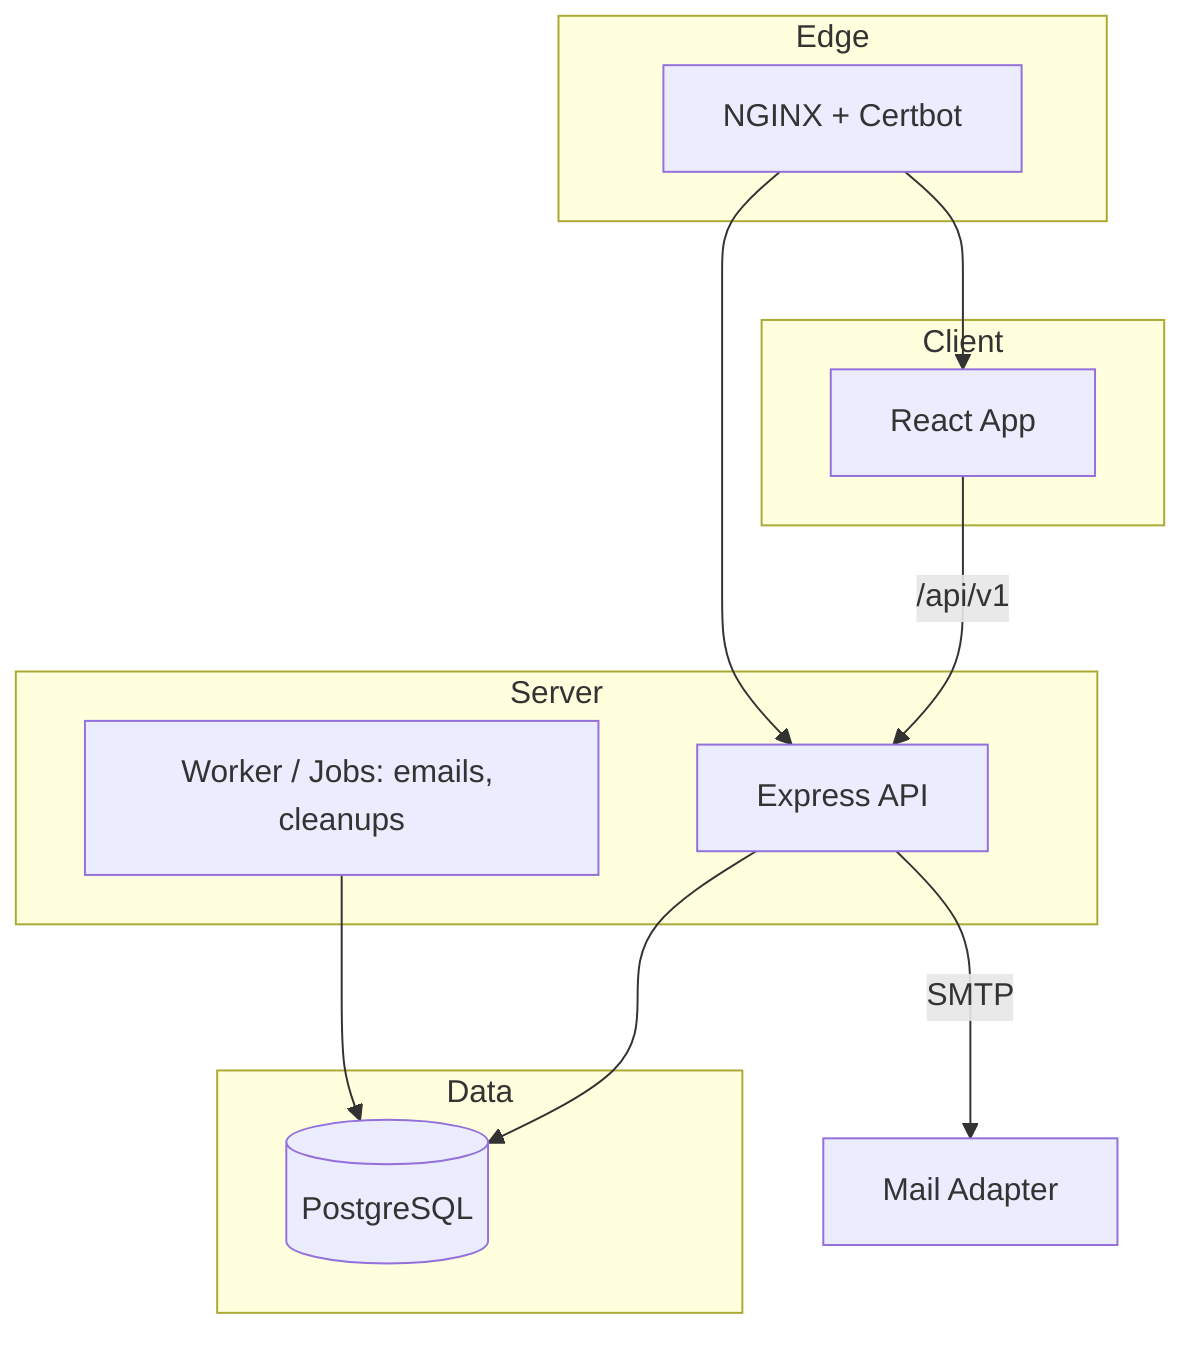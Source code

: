 graph TB
  subgraph Client
    A[React App]
  end
  subgraph Server
    B[Express API]
    C[Worker / Jobs: emails, cleanups]
  end
  subgraph Data
    D[(PostgreSQL)]
  end
  subgraph Edge
    E[NGINX + Certbot]
  end
  A -->|/api/v1| B
  B --> D
  C --> D
  B -->|SMTP| F[Mail Adapter]
  E --> A
  E --> B